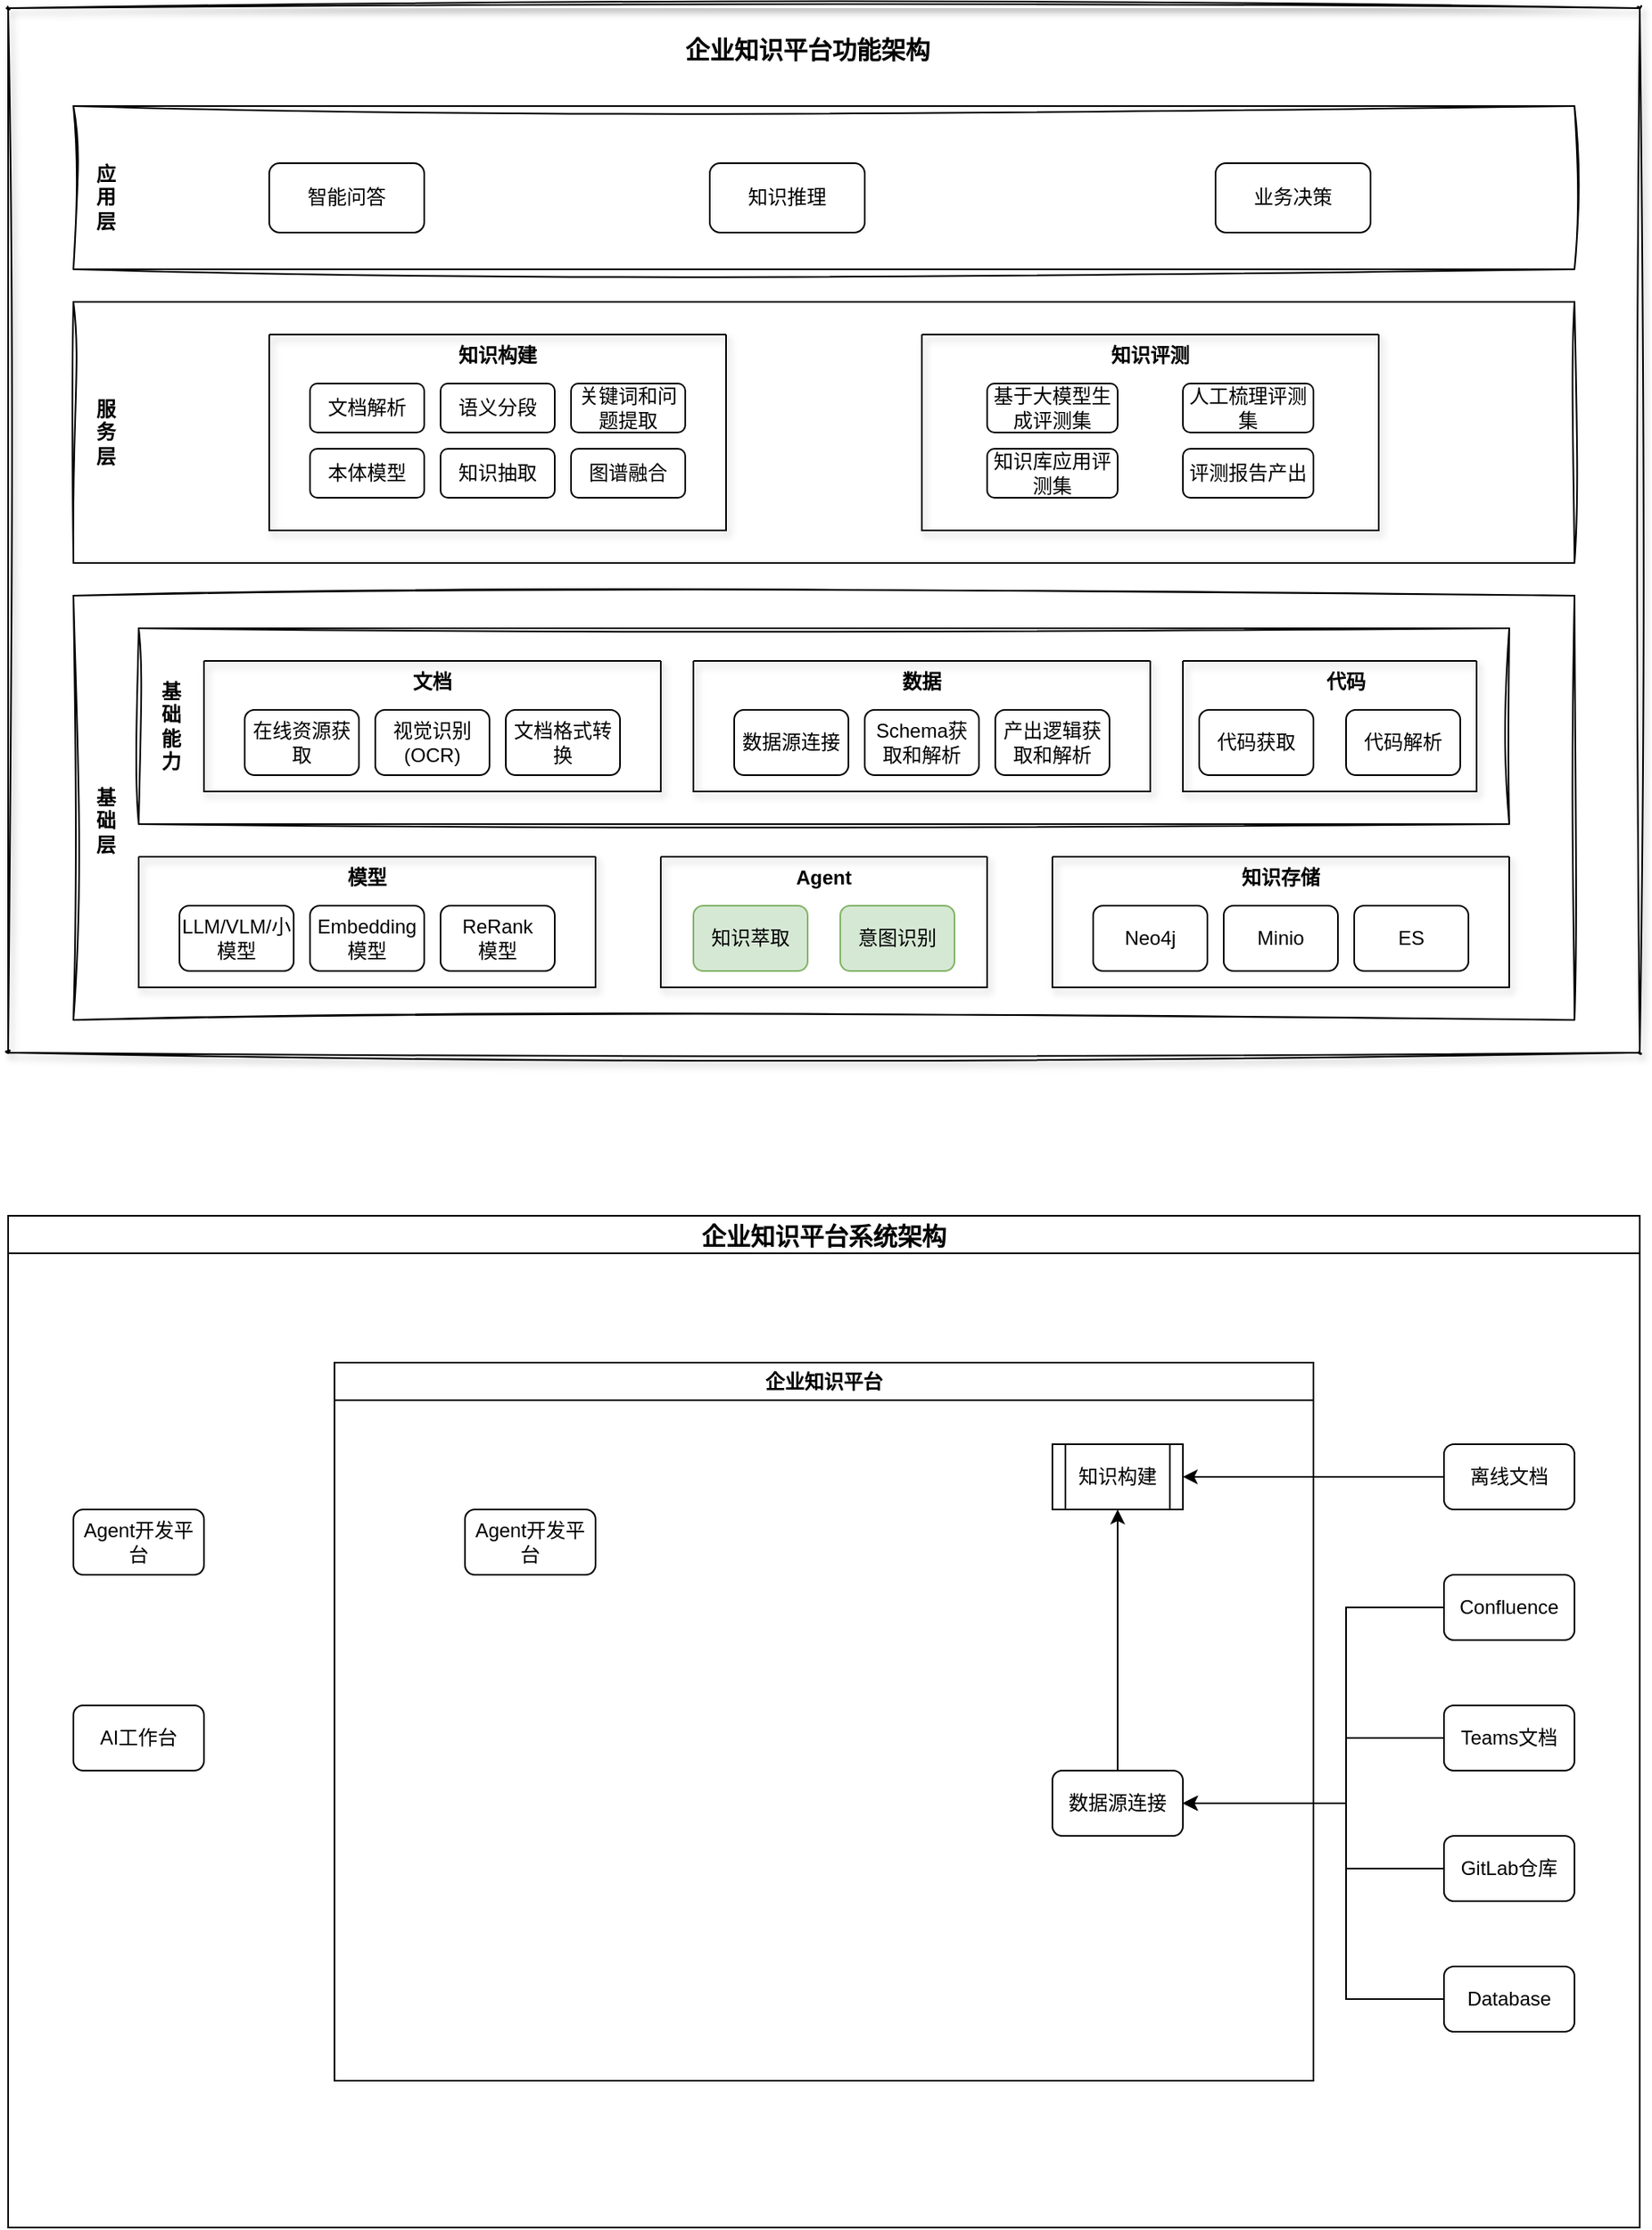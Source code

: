 <mxfile version="27.1.3" pages="2">
  <diagram name="平台整体设计" id="MxCnz9sl3STO58roB_Hc">
    <mxGraphModel dx="1358" dy="708" grid="1" gridSize="10" guides="1" tooltips="1" connect="1" arrows="1" fold="1" page="1" pageScale="1" pageWidth="1654" pageHeight="2336" math="0" shadow="0">
      <root>
        <mxCell id="0" />
        <mxCell id="1" parent="0" />
        <mxCell id="lvNZ2ctILBnJvPrkH7Vi-1" value="" style="swimlane;startSize=0;rounded=1;glass=0;sketch=1;curveFitting=1;jiggle=2;shadow=1;swimlaneLine=1;" parent="1" vertex="1">
          <mxGeometry x="160" y="80" width="1000" height="640" as="geometry">
            <mxRectangle x="160" y="80" width="50" height="40" as="alternateBounds" />
          </mxGeometry>
        </mxCell>
        <mxCell id="lvNZ2ctILBnJvPrkH7Vi-3" value="" style="swimlane;startSize=0;glass=0;shadow=0;sketch=1;curveFitting=1;jiggle=2;" parent="lvNZ2ctILBnJvPrkH7Vi-1" vertex="1">
          <mxGeometry x="40" y="360" width="920" height="260" as="geometry">
            <mxRectangle x="40" y="360" width="50" height="40" as="alternateBounds" />
          </mxGeometry>
        </mxCell>
        <mxCell id="lvNZ2ctILBnJvPrkH7Vi-5" value="" style="swimlane;startSize=0;shadow=1;" parent="lvNZ2ctILBnJvPrkH7Vi-3" vertex="1">
          <mxGeometry x="40" y="160" width="280" height="80" as="geometry" />
        </mxCell>
        <mxCell id="lvNZ2ctILBnJvPrkH7Vi-6" value="LLM/VLM/小模型" style="rounded=1;whiteSpace=wrap;html=1;" parent="lvNZ2ctILBnJvPrkH7Vi-5" vertex="1">
          <mxGeometry x="25" y="30" width="70" height="40" as="geometry" />
        </mxCell>
        <mxCell id="lvNZ2ctILBnJvPrkH7Vi-7" value="Embedding模型" style="rounded=1;whiteSpace=wrap;html=1;" parent="lvNZ2ctILBnJvPrkH7Vi-5" vertex="1">
          <mxGeometry x="105" y="30" width="70" height="40" as="geometry" />
        </mxCell>
        <mxCell id="lvNZ2ctILBnJvPrkH7Vi-8" value="ReRank&lt;div&gt;模型&lt;/div&gt;" style="rounded=1;whiteSpace=wrap;html=1;" parent="lvNZ2ctILBnJvPrkH7Vi-5" vertex="1">
          <mxGeometry x="185" y="30" width="70" height="40" as="geometry" />
        </mxCell>
        <mxCell id="lvNZ2ctILBnJvPrkH7Vi-9" value="&lt;b&gt;模型&lt;/b&gt;" style="text;html=1;align=center;verticalAlign=middle;whiteSpace=wrap;rounded=0;" parent="lvNZ2ctILBnJvPrkH7Vi-5" vertex="1">
          <mxGeometry x="125" width="30" height="25" as="geometry" />
        </mxCell>
        <mxCell id="lvNZ2ctILBnJvPrkH7Vi-10" value="" style="swimlane;startSize=0;shadow=1;" parent="lvNZ2ctILBnJvPrkH7Vi-3" vertex="1">
          <mxGeometry x="360" y="160" width="200" height="80" as="geometry">
            <mxRectangle x="340" y="110" width="50" height="40" as="alternateBounds" />
          </mxGeometry>
        </mxCell>
        <mxCell id="lvNZ2ctILBnJvPrkH7Vi-11" value="知识萃取" style="rounded=1;whiteSpace=wrap;html=1;fillColor=#d5e8d4;strokeColor=#82b366;" parent="lvNZ2ctILBnJvPrkH7Vi-10" vertex="1">
          <mxGeometry x="20" y="30" width="70" height="40" as="geometry" />
        </mxCell>
        <mxCell id="lvNZ2ctILBnJvPrkH7Vi-12" value="意图识别" style="rounded=1;whiteSpace=wrap;html=1;fillColor=#d5e8d4;strokeColor=#82b366;" parent="lvNZ2ctILBnJvPrkH7Vi-10" vertex="1">
          <mxGeometry x="110" y="30" width="70" height="40" as="geometry" />
        </mxCell>
        <mxCell id="lvNZ2ctILBnJvPrkH7Vi-14" value="&lt;b&gt;A&lt;/b&gt;&lt;b style=&quot;background-color: transparent; color: light-dark(rgb(0, 0, 0), rgb(255, 255, 255));&quot;&gt;g&lt;/b&gt;&lt;b style=&quot;background-color: transparent; color: light-dark(rgb(0, 0, 0), rgb(255, 255, 255));&quot;&gt;e&lt;/b&gt;&lt;b style=&quot;background-color: transparent; color: light-dark(rgb(0, 0, 0), rgb(255, 255, 255));&quot;&gt;n&lt;/b&gt;&lt;b style=&quot;background-color: transparent; color: light-dark(rgb(0, 0, 0), rgb(255, 255, 255));&quot;&gt;t&lt;/b&gt;" style="text;html=1;align=center;verticalAlign=middle;whiteSpace=wrap;rounded=0;" parent="lvNZ2ctILBnJvPrkH7Vi-10" vertex="1">
          <mxGeometry x="70" width="60" height="25" as="geometry" />
        </mxCell>
        <mxCell id="lvNZ2ctILBnJvPrkH7Vi-15" value="" style="swimlane;startSize=0;shadow=1;rounded=0;glass=0;swimlaneLine=1;" parent="lvNZ2ctILBnJvPrkH7Vi-3" vertex="1">
          <mxGeometry x="600" y="160" width="280" height="80" as="geometry" />
        </mxCell>
        <mxCell id="lvNZ2ctILBnJvPrkH7Vi-16" value="Neo4j" style="rounded=1;whiteSpace=wrap;html=1;" parent="lvNZ2ctILBnJvPrkH7Vi-15" vertex="1">
          <mxGeometry x="25" y="30" width="70" height="40" as="geometry" />
        </mxCell>
        <mxCell id="lvNZ2ctILBnJvPrkH7Vi-17" value="Minio" style="rounded=1;whiteSpace=wrap;html=1;" parent="lvNZ2ctILBnJvPrkH7Vi-15" vertex="1">
          <mxGeometry x="105" y="30" width="70" height="40" as="geometry" />
        </mxCell>
        <mxCell id="lvNZ2ctILBnJvPrkH7Vi-18" value="ES" style="rounded=1;whiteSpace=wrap;html=1;" parent="lvNZ2ctILBnJvPrkH7Vi-15" vertex="1">
          <mxGeometry x="185" y="30" width="70" height="40" as="geometry" />
        </mxCell>
        <mxCell id="lvNZ2ctILBnJvPrkH7Vi-19" value="&lt;b&gt;知识存储&lt;/b&gt;" style="text;html=1;align=center;verticalAlign=middle;whiteSpace=wrap;rounded=0;" parent="lvNZ2ctILBnJvPrkH7Vi-15" vertex="1">
          <mxGeometry x="100" width="80" height="25" as="geometry" />
        </mxCell>
        <mxCell id="lvNZ2ctILBnJvPrkH7Vi-20" value="" style="swimlane;startSize=0;sketch=1;curveFitting=1;jiggle=2;" parent="lvNZ2ctILBnJvPrkH7Vi-3" vertex="1">
          <mxGeometry x="40" y="20" width="840" height="120" as="geometry">
            <mxRectangle x="40" y="20" width="50" height="40" as="alternateBounds" />
          </mxGeometry>
        </mxCell>
        <mxCell id="lvNZ2ctILBnJvPrkH7Vi-24" value="&lt;b&gt;基础能力&lt;/b&gt;" style="text;html=1;align=center;verticalAlign=middle;whiteSpace=wrap;rounded=0;" parent="lvNZ2ctILBnJvPrkH7Vi-20" vertex="1">
          <mxGeometry x="10" y="23.75" width="20" height="72.5" as="geometry" />
        </mxCell>
        <mxCell id="lvNZ2ctILBnJvPrkH7Vi-27" value="" style="swimlane;startSize=0;shadow=1;" parent="lvNZ2ctILBnJvPrkH7Vi-20" vertex="1">
          <mxGeometry x="40" y="20" width="280" height="80" as="geometry" />
        </mxCell>
        <mxCell id="lvNZ2ctILBnJvPrkH7Vi-28" value="在线资源获取" style="rounded=1;whiteSpace=wrap;html=1;" parent="lvNZ2ctILBnJvPrkH7Vi-27" vertex="1">
          <mxGeometry x="25" y="30" width="70" height="40" as="geometry" />
        </mxCell>
        <mxCell id="lvNZ2ctILBnJvPrkH7Vi-29" value="视觉识别(OCR)" style="rounded=1;whiteSpace=wrap;html=1;" parent="lvNZ2ctILBnJvPrkH7Vi-27" vertex="1">
          <mxGeometry x="105" y="30" width="70" height="40" as="geometry" />
        </mxCell>
        <mxCell id="lvNZ2ctILBnJvPrkH7Vi-30" value="文档格式转换" style="rounded=1;whiteSpace=wrap;html=1;" parent="lvNZ2ctILBnJvPrkH7Vi-27" vertex="1">
          <mxGeometry x="185" y="30" width="70" height="40" as="geometry" />
        </mxCell>
        <mxCell id="lvNZ2ctILBnJvPrkH7Vi-31" value="&lt;b&gt;文档&lt;/b&gt;" style="text;html=1;align=center;verticalAlign=middle;whiteSpace=wrap;rounded=0;" parent="lvNZ2ctILBnJvPrkH7Vi-27" vertex="1">
          <mxGeometry x="125" width="30" height="25" as="geometry" />
        </mxCell>
        <mxCell id="lvNZ2ctILBnJvPrkH7Vi-32" value="" style="swimlane;startSize=0;shadow=1;" parent="lvNZ2ctILBnJvPrkH7Vi-20" vertex="1">
          <mxGeometry x="340" y="20" width="280" height="80" as="geometry" />
        </mxCell>
        <mxCell id="lvNZ2ctILBnJvPrkH7Vi-33" value="数据源连接" style="rounded=1;whiteSpace=wrap;html=1;" parent="lvNZ2ctILBnJvPrkH7Vi-32" vertex="1">
          <mxGeometry x="25" y="30" width="70" height="40" as="geometry" />
        </mxCell>
        <mxCell id="lvNZ2ctILBnJvPrkH7Vi-34" value="Schema获取和解析" style="rounded=1;whiteSpace=wrap;html=1;" parent="lvNZ2ctILBnJvPrkH7Vi-32" vertex="1">
          <mxGeometry x="105" y="30" width="70" height="40" as="geometry" />
        </mxCell>
        <mxCell id="lvNZ2ctILBnJvPrkH7Vi-35" value="产出逻辑获取和解析" style="rounded=1;whiteSpace=wrap;html=1;" parent="lvNZ2ctILBnJvPrkH7Vi-32" vertex="1">
          <mxGeometry x="185" y="30" width="70" height="40" as="geometry" />
        </mxCell>
        <mxCell id="lvNZ2ctILBnJvPrkH7Vi-36" value="&lt;b&gt;数据&lt;/b&gt;" style="text;html=1;align=center;verticalAlign=middle;whiteSpace=wrap;rounded=0;" parent="lvNZ2ctILBnJvPrkH7Vi-32" vertex="1">
          <mxGeometry x="125" width="30" height="25" as="geometry" />
        </mxCell>
        <mxCell id="lvNZ2ctILBnJvPrkH7Vi-37" value="" style="swimlane;startSize=0;shadow=1;" parent="lvNZ2ctILBnJvPrkH7Vi-20" vertex="1">
          <mxGeometry x="640" y="20" width="180" height="80" as="geometry">
            <mxRectangle x="340" y="110" width="50" height="40" as="alternateBounds" />
          </mxGeometry>
        </mxCell>
        <mxCell id="lvNZ2ctILBnJvPrkH7Vi-38" value="代码获取" style="rounded=1;whiteSpace=wrap;html=1;" parent="lvNZ2ctILBnJvPrkH7Vi-37" vertex="1">
          <mxGeometry x="10" y="30" width="70" height="40" as="geometry" />
        </mxCell>
        <mxCell id="lvNZ2ctILBnJvPrkH7Vi-39" value="代码解析" style="rounded=1;whiteSpace=wrap;html=1;" parent="lvNZ2ctILBnJvPrkH7Vi-37" vertex="1">
          <mxGeometry x="100" y="30" width="70" height="40" as="geometry" />
        </mxCell>
        <mxCell id="lvNZ2ctILBnJvPrkH7Vi-40" value="&lt;b&gt;代码&lt;/b&gt;" style="text;html=1;align=center;verticalAlign=middle;whiteSpace=wrap;rounded=0;" parent="lvNZ2ctILBnJvPrkH7Vi-37" vertex="1">
          <mxGeometry x="70" width="60" height="25" as="geometry" />
        </mxCell>
        <mxCell id="lvNZ2ctILBnJvPrkH7Vi-4" value="&lt;b&gt;基础层&lt;/b&gt;" style="text;html=1;align=center;verticalAlign=middle;whiteSpace=wrap;rounded=0;" parent="lvNZ2ctILBnJvPrkH7Vi-3" vertex="1">
          <mxGeometry x="10" y="120" width="20" height="35" as="geometry" />
        </mxCell>
        <mxCell id="lvNZ2ctILBnJvPrkH7Vi-41" value="" style="swimlane;startSize=0;sketch=1;curveFitting=1;jiggle=2;" parent="lvNZ2ctILBnJvPrkH7Vi-1" vertex="1">
          <mxGeometry x="40" y="180" width="920" height="160" as="geometry" />
        </mxCell>
        <mxCell id="lvNZ2ctILBnJvPrkH7Vi-42" value="&lt;b&gt;服务层&lt;/b&gt;" style="text;html=1;align=center;verticalAlign=middle;whiteSpace=wrap;rounded=0;" parent="lvNZ2ctILBnJvPrkH7Vi-41" vertex="1">
          <mxGeometry x="10" y="62.5" width="20" height="35" as="geometry" />
        </mxCell>
        <mxCell id="lvNZ2ctILBnJvPrkH7Vi-43" value="" style="swimlane;startSize=0;shadow=1;" parent="lvNZ2ctILBnJvPrkH7Vi-41" vertex="1">
          <mxGeometry x="120" y="20" width="280" height="120" as="geometry" />
        </mxCell>
        <mxCell id="lvNZ2ctILBnJvPrkH7Vi-44" value="文档解析" style="rounded=1;whiteSpace=wrap;html=1;" parent="lvNZ2ctILBnJvPrkH7Vi-43" vertex="1">
          <mxGeometry x="25" y="30" width="70" height="30" as="geometry" />
        </mxCell>
        <mxCell id="lvNZ2ctILBnJvPrkH7Vi-45" value="语义分段" style="rounded=1;whiteSpace=wrap;html=1;" parent="lvNZ2ctILBnJvPrkH7Vi-43" vertex="1">
          <mxGeometry x="105" y="30" width="70" height="30" as="geometry" />
        </mxCell>
        <mxCell id="lvNZ2ctILBnJvPrkH7Vi-46" value="关键词和问题提取" style="rounded=1;whiteSpace=wrap;html=1;" parent="lvNZ2ctILBnJvPrkH7Vi-43" vertex="1">
          <mxGeometry x="185" y="30" width="70" height="30" as="geometry" />
        </mxCell>
        <mxCell id="lvNZ2ctILBnJvPrkH7Vi-47" value="&lt;b&gt;知识构建&lt;/b&gt;" style="text;html=1;align=center;verticalAlign=middle;whiteSpace=wrap;rounded=0;" parent="lvNZ2ctILBnJvPrkH7Vi-43" vertex="1">
          <mxGeometry x="110" width="60" height="25" as="geometry" />
        </mxCell>
        <mxCell id="lvNZ2ctILBnJvPrkH7Vi-53" value="本体模型" style="rounded=1;whiteSpace=wrap;html=1;" parent="lvNZ2ctILBnJvPrkH7Vi-43" vertex="1">
          <mxGeometry x="25" y="70" width="70" height="30" as="geometry" />
        </mxCell>
        <mxCell id="lvNZ2ctILBnJvPrkH7Vi-54" value="知识抽取" style="rounded=1;whiteSpace=wrap;html=1;" parent="lvNZ2ctILBnJvPrkH7Vi-43" vertex="1">
          <mxGeometry x="105" y="70" width="70" height="30" as="geometry" />
        </mxCell>
        <mxCell id="lvNZ2ctILBnJvPrkH7Vi-55" value="图谱融合" style="rounded=1;whiteSpace=wrap;html=1;" parent="lvNZ2ctILBnJvPrkH7Vi-43" vertex="1">
          <mxGeometry x="185" y="70" width="70" height="30" as="geometry" />
        </mxCell>
        <mxCell id="lvNZ2ctILBnJvPrkH7Vi-48" value="" style="swimlane;startSize=0;shadow=1;" parent="lvNZ2ctILBnJvPrkH7Vi-41" vertex="1">
          <mxGeometry x="520" y="20" width="280" height="120" as="geometry" />
        </mxCell>
        <mxCell id="lvNZ2ctILBnJvPrkH7Vi-49" value="基于大模型生成评测集" style="rounded=1;whiteSpace=wrap;html=1;" parent="lvNZ2ctILBnJvPrkH7Vi-48" vertex="1">
          <mxGeometry x="40" y="30" width="80" height="30" as="geometry" />
        </mxCell>
        <mxCell id="lvNZ2ctILBnJvPrkH7Vi-51" value="人工梳理评测集" style="rounded=1;whiteSpace=wrap;html=1;" parent="lvNZ2ctILBnJvPrkH7Vi-48" vertex="1">
          <mxGeometry x="160" y="30" width="80" height="30" as="geometry" />
        </mxCell>
        <mxCell id="lvNZ2ctILBnJvPrkH7Vi-52" value="&lt;b&gt;知识评测&lt;/b&gt;" style="text;html=1;align=center;verticalAlign=middle;whiteSpace=wrap;rounded=0;" parent="lvNZ2ctILBnJvPrkH7Vi-48" vertex="1">
          <mxGeometry x="110" width="60" height="25" as="geometry" />
        </mxCell>
        <mxCell id="lvNZ2ctILBnJvPrkH7Vi-57" value="知识库应用评测集" style="rounded=1;whiteSpace=wrap;html=1;" parent="lvNZ2ctILBnJvPrkH7Vi-48" vertex="1">
          <mxGeometry x="40" y="70" width="80" height="30" as="geometry" />
        </mxCell>
        <mxCell id="lvNZ2ctILBnJvPrkH7Vi-58" value="评测报告产出" style="rounded=1;whiteSpace=wrap;html=1;" parent="lvNZ2ctILBnJvPrkH7Vi-48" vertex="1">
          <mxGeometry x="160" y="70" width="80" height="30" as="geometry" />
        </mxCell>
        <mxCell id="lvNZ2ctILBnJvPrkH7Vi-59" value="" style="swimlane;startSize=0;sketch=1;curveFitting=1;jiggle=2;" parent="lvNZ2ctILBnJvPrkH7Vi-1" vertex="1">
          <mxGeometry x="40" y="60" width="920" height="100" as="geometry">
            <mxRectangle x="40" y="60" width="50" height="40" as="alternateBounds" />
          </mxGeometry>
        </mxCell>
        <mxCell id="lvNZ2ctILBnJvPrkH7Vi-60" value="&lt;b&gt;应用层&lt;/b&gt;" style="text;html=1;align=center;verticalAlign=middle;whiteSpace=wrap;rounded=0;" parent="lvNZ2ctILBnJvPrkH7Vi-59" vertex="1">
          <mxGeometry x="10" y="38.75" width="20" height="35" as="geometry" />
        </mxCell>
        <mxCell id="lvNZ2ctILBnJvPrkH7Vi-62" value="智能问答" style="rounded=1;whiteSpace=wrap;html=1;" parent="lvNZ2ctILBnJvPrkH7Vi-59" vertex="1">
          <mxGeometry x="120" y="35" width="95" height="42.5" as="geometry" />
        </mxCell>
        <mxCell id="lvNZ2ctILBnJvPrkH7Vi-63" value="知识推理" style="rounded=1;whiteSpace=wrap;html=1;" parent="lvNZ2ctILBnJvPrkH7Vi-59" vertex="1">
          <mxGeometry x="390" y="35" width="95" height="42.5" as="geometry" />
        </mxCell>
        <mxCell id="lvNZ2ctILBnJvPrkH7Vi-64" value="业务决策" style="rounded=1;whiteSpace=wrap;html=1;" parent="lvNZ2ctILBnJvPrkH7Vi-59" vertex="1">
          <mxGeometry x="700" y="35" width="95" height="42.5" as="geometry" />
        </mxCell>
        <mxCell id="lvNZ2ctILBnJvPrkH7Vi-61" value="企业知识平台功能架构" style="text;html=1;align=center;verticalAlign=middle;whiteSpace=wrap;rounded=0;fontStyle=1;fontSize=15;" parent="lvNZ2ctILBnJvPrkH7Vi-1" vertex="1">
          <mxGeometry x="400" y="10" width="180" height="30" as="geometry" />
        </mxCell>
        <mxCell id="ar-m9gx7rpn5IQMBwHjH-1" value="&lt;font style=&quot;font-size: 15px;&quot;&gt;企业知识平台系统架构&lt;/font&gt;" style="swimlane;whiteSpace=wrap;html=1;" vertex="1" parent="1">
          <mxGeometry x="160" y="820" width="1000" height="620" as="geometry">
            <mxRectangle x="160" y="820" width="140" height="30" as="alternateBounds" />
          </mxGeometry>
        </mxCell>
        <mxCell id="ar-m9gx7rpn5IQMBwHjH-3" value="企业知识平台" style="swimlane;whiteSpace=wrap;html=1;" vertex="1" parent="ar-m9gx7rpn5IQMBwHjH-1">
          <mxGeometry x="200" y="90" width="600" height="440" as="geometry" />
        </mxCell>
        <mxCell id="ar-m9gx7rpn5IQMBwHjH-10" value="Agent开发平台" style="rounded=1;whiteSpace=wrap;html=1;" vertex="1" parent="ar-m9gx7rpn5IQMBwHjH-3">
          <mxGeometry x="80" y="90" width="80" height="40" as="geometry" />
        </mxCell>
        <mxCell id="ar-m9gx7rpn5IQMBwHjH-27" style="edgeStyle=orthogonalEdgeStyle;rounded=0;orthogonalLoop=1;jettySize=auto;html=1;exitX=0.5;exitY=0;exitDx=0;exitDy=0;" edge="1" parent="ar-m9gx7rpn5IQMBwHjH-3" source="ar-m9gx7rpn5IQMBwHjH-17" target="ar-m9gx7rpn5IQMBwHjH-26">
          <mxGeometry relative="1" as="geometry" />
        </mxCell>
        <mxCell id="ar-m9gx7rpn5IQMBwHjH-17" value="数据源连接" style="rounded=1;whiteSpace=wrap;html=1;" vertex="1" parent="ar-m9gx7rpn5IQMBwHjH-3">
          <mxGeometry x="440" y="250" width="80" height="40" as="geometry" />
        </mxCell>
        <mxCell id="ar-m9gx7rpn5IQMBwHjH-26" value="知识构建" style="shape=process;whiteSpace=wrap;html=1;backgroundOutline=1;" vertex="1" parent="ar-m9gx7rpn5IQMBwHjH-3">
          <mxGeometry x="440" y="50" width="80" height="40" as="geometry" />
        </mxCell>
        <mxCell id="ar-m9gx7rpn5IQMBwHjH-4" value="Agent开发平台" style="rounded=1;whiteSpace=wrap;html=1;" vertex="1" parent="ar-m9gx7rpn5IQMBwHjH-1">
          <mxGeometry x="40" y="180" width="80" height="40" as="geometry" />
        </mxCell>
        <mxCell id="ar-m9gx7rpn5IQMBwHjH-11" value="AI工作台" style="rounded=1;whiteSpace=wrap;html=1;" vertex="1" parent="ar-m9gx7rpn5IQMBwHjH-1">
          <mxGeometry x="40" y="300" width="80" height="40" as="geometry" />
        </mxCell>
        <mxCell id="ar-m9gx7rpn5IQMBwHjH-19" style="edgeStyle=orthogonalEdgeStyle;rounded=0;orthogonalLoop=1;jettySize=auto;html=1;exitX=0;exitY=0.5;exitDx=0;exitDy=0;entryX=1;entryY=0.5;entryDx=0;entryDy=0;" edge="1" parent="ar-m9gx7rpn5IQMBwHjH-1" source="ar-m9gx7rpn5IQMBwHjH-12" target="ar-m9gx7rpn5IQMBwHjH-17">
          <mxGeometry relative="1" as="geometry">
            <Array as="points">
              <mxPoint x="820" y="240" />
              <mxPoint x="820" y="360" />
            </Array>
          </mxGeometry>
        </mxCell>
        <mxCell id="ar-m9gx7rpn5IQMBwHjH-12" value="Confluence" style="rounded=1;whiteSpace=wrap;html=1;" vertex="1" parent="ar-m9gx7rpn5IQMBwHjH-1">
          <mxGeometry x="880" y="220" width="80" height="40" as="geometry" />
        </mxCell>
        <mxCell id="ar-m9gx7rpn5IQMBwHjH-20" style="edgeStyle=orthogonalEdgeStyle;rounded=0;orthogonalLoop=1;jettySize=auto;html=1;exitX=0;exitY=0.5;exitDx=0;exitDy=0;entryX=1;entryY=0.5;entryDx=0;entryDy=0;" edge="1" parent="ar-m9gx7rpn5IQMBwHjH-1" source="ar-m9gx7rpn5IQMBwHjH-13" target="ar-m9gx7rpn5IQMBwHjH-17">
          <mxGeometry relative="1" as="geometry">
            <Array as="points">
              <mxPoint x="820" y="320" />
              <mxPoint x="820" y="360" />
            </Array>
          </mxGeometry>
        </mxCell>
        <mxCell id="ar-m9gx7rpn5IQMBwHjH-13" value="Teams文档" style="rounded=1;whiteSpace=wrap;html=1;" vertex="1" parent="ar-m9gx7rpn5IQMBwHjH-1">
          <mxGeometry x="880" y="300" width="80" height="40" as="geometry" />
        </mxCell>
        <mxCell id="ar-m9gx7rpn5IQMBwHjH-21" style="edgeStyle=orthogonalEdgeStyle;rounded=0;orthogonalLoop=1;jettySize=auto;html=1;exitX=0;exitY=0.5;exitDx=0;exitDy=0;entryX=1;entryY=0.5;entryDx=0;entryDy=0;" edge="1" parent="ar-m9gx7rpn5IQMBwHjH-1" source="ar-m9gx7rpn5IQMBwHjH-14" target="ar-m9gx7rpn5IQMBwHjH-17">
          <mxGeometry relative="1" as="geometry">
            <Array as="points">
              <mxPoint x="820" y="400" />
              <mxPoint x="820" y="360" />
            </Array>
          </mxGeometry>
        </mxCell>
        <mxCell id="ar-m9gx7rpn5IQMBwHjH-14" value="GitLab仓库" style="rounded=1;whiteSpace=wrap;html=1;" vertex="1" parent="ar-m9gx7rpn5IQMBwHjH-1">
          <mxGeometry x="880" y="380" width="80" height="40" as="geometry" />
        </mxCell>
        <mxCell id="ar-m9gx7rpn5IQMBwHjH-25" style="edgeStyle=orthogonalEdgeStyle;rounded=0;orthogonalLoop=1;jettySize=auto;html=1;exitX=0;exitY=0.5;exitDx=0;exitDy=0;entryX=1;entryY=0.5;entryDx=0;entryDy=0;" edge="1" parent="ar-m9gx7rpn5IQMBwHjH-1" source="ar-m9gx7rpn5IQMBwHjH-15">
          <mxGeometry relative="1" as="geometry">
            <mxPoint x="720" y="160" as="targetPoint" />
          </mxGeometry>
        </mxCell>
        <mxCell id="ar-m9gx7rpn5IQMBwHjH-15" value="离线文档" style="rounded=1;whiteSpace=wrap;html=1;" vertex="1" parent="ar-m9gx7rpn5IQMBwHjH-1">
          <mxGeometry x="880" y="140" width="80" height="40" as="geometry" />
        </mxCell>
        <mxCell id="ar-m9gx7rpn5IQMBwHjH-23" style="edgeStyle=orthogonalEdgeStyle;rounded=0;orthogonalLoop=1;jettySize=auto;html=1;exitX=0;exitY=0.5;exitDx=0;exitDy=0;entryX=1;entryY=0.5;entryDx=0;entryDy=0;" edge="1" parent="ar-m9gx7rpn5IQMBwHjH-1" source="ar-m9gx7rpn5IQMBwHjH-18" target="ar-m9gx7rpn5IQMBwHjH-17">
          <mxGeometry relative="1" as="geometry">
            <Array as="points">
              <mxPoint x="820" y="480" />
              <mxPoint x="820" y="360" />
            </Array>
          </mxGeometry>
        </mxCell>
        <mxCell id="ar-m9gx7rpn5IQMBwHjH-18" value="Database" style="rounded=1;whiteSpace=wrap;html=1;" vertex="1" parent="ar-m9gx7rpn5IQMBwHjH-1">
          <mxGeometry x="880" y="460" width="80" height="40" as="geometry" />
        </mxCell>
      </root>
    </mxGraphModel>
  </diagram>
  <diagram id="QSiLVxwy0Fqxcyyxwcnf" name="第 2 页">
    <mxGraphModel grid="1" page="1" gridSize="10" guides="1" tooltips="1" connect="1" arrows="1" fold="1" pageScale="1" pageWidth="1654" pageHeight="2336" math="0" shadow="0">
      <root>
        <mxCell id="0" />
        <mxCell id="1" parent="0" />
      </root>
    </mxGraphModel>
  </diagram>
</mxfile>
